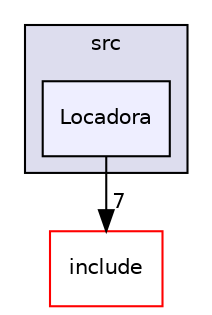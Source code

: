 digraph "src/Locadora" {
  compound=true
  node [ fontsize="10", fontname="Helvetica"];
  edge [ labelfontsize="10", labelfontname="Helvetica"];
  subgraph clusterdir_68267d1309a1af8e8297ef4c3efbcdba {
    graph [ bgcolor="#ddddee", pencolor="black", label="src" fontname="Helvetica", fontsize="10", URL="dir_68267d1309a1af8e8297ef4c3efbcdba.html"]
  dir_9fa6cd638e9abab962eded7a908002f1 [shape=box, label="Locadora", style="filled", fillcolor="#eeeeff", pencolor="black", URL="dir_9fa6cd638e9abab962eded7a908002f1.html"];
  }
  dir_d44c64559bbebec7f509842c48db8b23 [shape=box label="include" fillcolor="white" style="filled" color="red" URL="dir_d44c64559bbebec7f509842c48db8b23.html"];
  dir_9fa6cd638e9abab962eded7a908002f1->dir_d44c64559bbebec7f509842c48db8b23 [headlabel="7", labeldistance=1.5 headhref="dir_000009_000000.html"];
}
